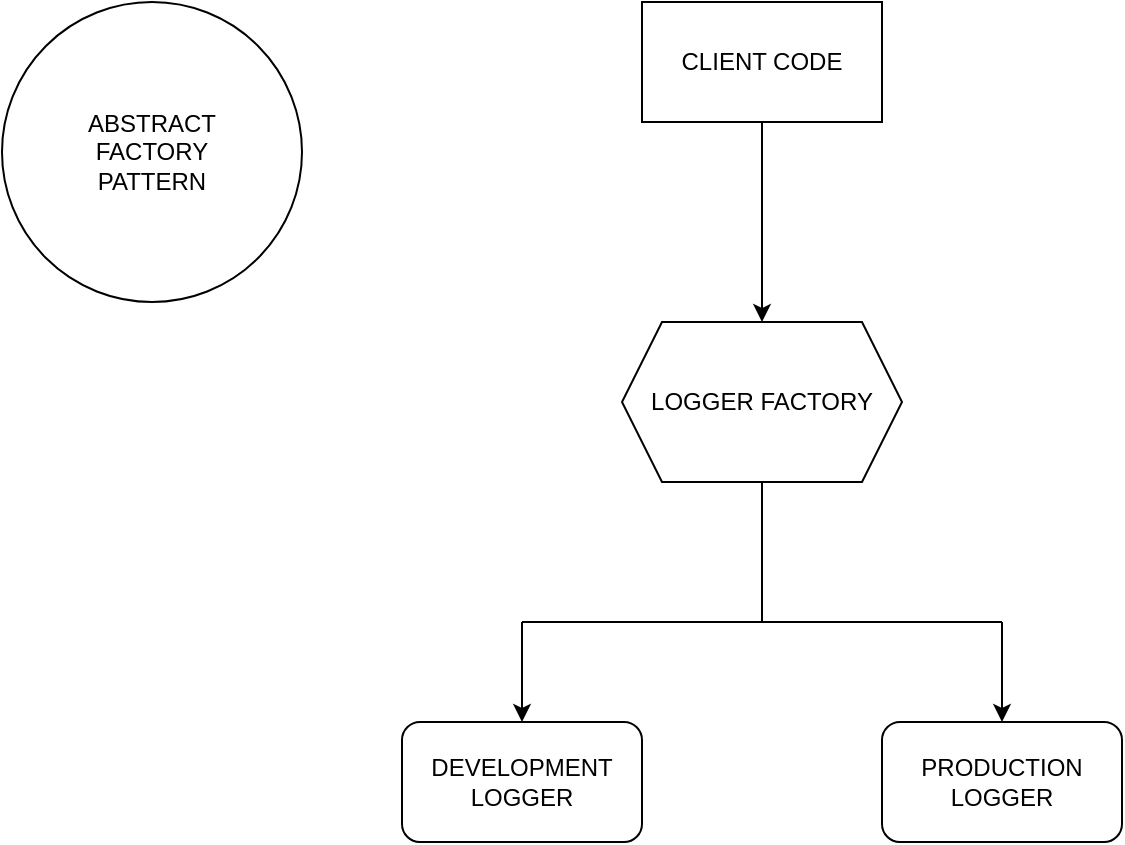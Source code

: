 <mxfile>
    <diagram id="RcquqUGPpG2dPORRxmqs" name="Page-1">
        <mxGraphModel dx="869" dy="1657" grid="1" gridSize="10" guides="1" tooltips="1" connect="1" arrows="1" fold="1" page="1" pageScale="1" pageWidth="850" pageHeight="1100" math="0" shadow="0">
            <root>
                <mxCell id="0"/>
                <mxCell id="1" parent="0"/>
                <mxCell id="2" value="CLIENT CODE" style="rounded=0;whiteSpace=wrap;html=1;" vertex="1" parent="1">
                    <mxGeometry x="360" y="-680" width="120" height="60" as="geometry"/>
                </mxCell>
                <mxCell id="3" value="LOGGER FACTORY" style="shape=hexagon;perimeter=hexagonPerimeter2;whiteSpace=wrap;html=1;fixedSize=1;" vertex="1" parent="1">
                    <mxGeometry x="350" y="-520" width="140" height="80" as="geometry"/>
                </mxCell>
                <mxCell id="4" value="" style="endArrow=none;html=1;entryX=0.5;entryY=1;entryDx=0;entryDy=0;" edge="1" parent="1" target="3">
                    <mxGeometry width="50" height="50" relative="1" as="geometry">
                        <mxPoint x="420" y="-370" as="sourcePoint"/>
                        <mxPoint x="450" y="-420" as="targetPoint"/>
                    </mxGeometry>
                </mxCell>
                <mxCell id="5" value="" style="endArrow=classic;html=1;exitX=0.5;exitY=1;exitDx=0;exitDy=0;" edge="1" parent="1" source="2" target="3">
                    <mxGeometry width="50" height="50" relative="1" as="geometry">
                        <mxPoint x="400" y="-370" as="sourcePoint"/>
                        <mxPoint x="450" y="-420" as="targetPoint"/>
                    </mxGeometry>
                </mxCell>
                <mxCell id="6" value="DEVELOPMENT&lt;br&gt;LOGGER" style="rounded=1;whiteSpace=wrap;html=1;" vertex="1" parent="1">
                    <mxGeometry x="240" y="-320" width="120" height="60" as="geometry"/>
                </mxCell>
                <mxCell id="7" value="PRODUCTION&lt;br&gt;LOGGER" style="rounded=1;whiteSpace=wrap;html=1;" vertex="1" parent="1">
                    <mxGeometry x="480" y="-320" width="120" height="60" as="geometry"/>
                </mxCell>
                <mxCell id="8" value="" style="endArrow=none;html=1;" edge="1" parent="1">
                    <mxGeometry width="50" height="50" relative="1" as="geometry">
                        <mxPoint x="300" y="-370" as="sourcePoint"/>
                        <mxPoint x="540" y="-370" as="targetPoint"/>
                    </mxGeometry>
                </mxCell>
                <mxCell id="9" value="" style="endArrow=classic;html=1;entryX=0.5;entryY=0;entryDx=0;entryDy=0;" edge="1" parent="1" target="6">
                    <mxGeometry width="50" height="50" relative="1" as="geometry">
                        <mxPoint x="300" y="-370" as="sourcePoint"/>
                        <mxPoint x="450" y="-430" as="targetPoint"/>
                    </mxGeometry>
                </mxCell>
                <mxCell id="10" value="" style="endArrow=classic;html=1;entryX=0.5;entryY=0;entryDx=0;entryDy=0;" edge="1" parent="1" target="7">
                    <mxGeometry width="50" height="50" relative="1" as="geometry">
                        <mxPoint x="540" y="-370" as="sourcePoint"/>
                        <mxPoint x="520" y="-310" as="targetPoint"/>
                    </mxGeometry>
                </mxCell>
                <mxCell id="11" value="ABSTRACT&lt;br&gt;FACTORY&lt;br&gt;PATTERN" style="ellipse;whiteSpace=wrap;html=1;aspect=fixed;" vertex="1" parent="1">
                    <mxGeometry x="40" y="-680" width="150" height="150" as="geometry"/>
                </mxCell>
            </root>
        </mxGraphModel>
    </diagram>
</mxfile>